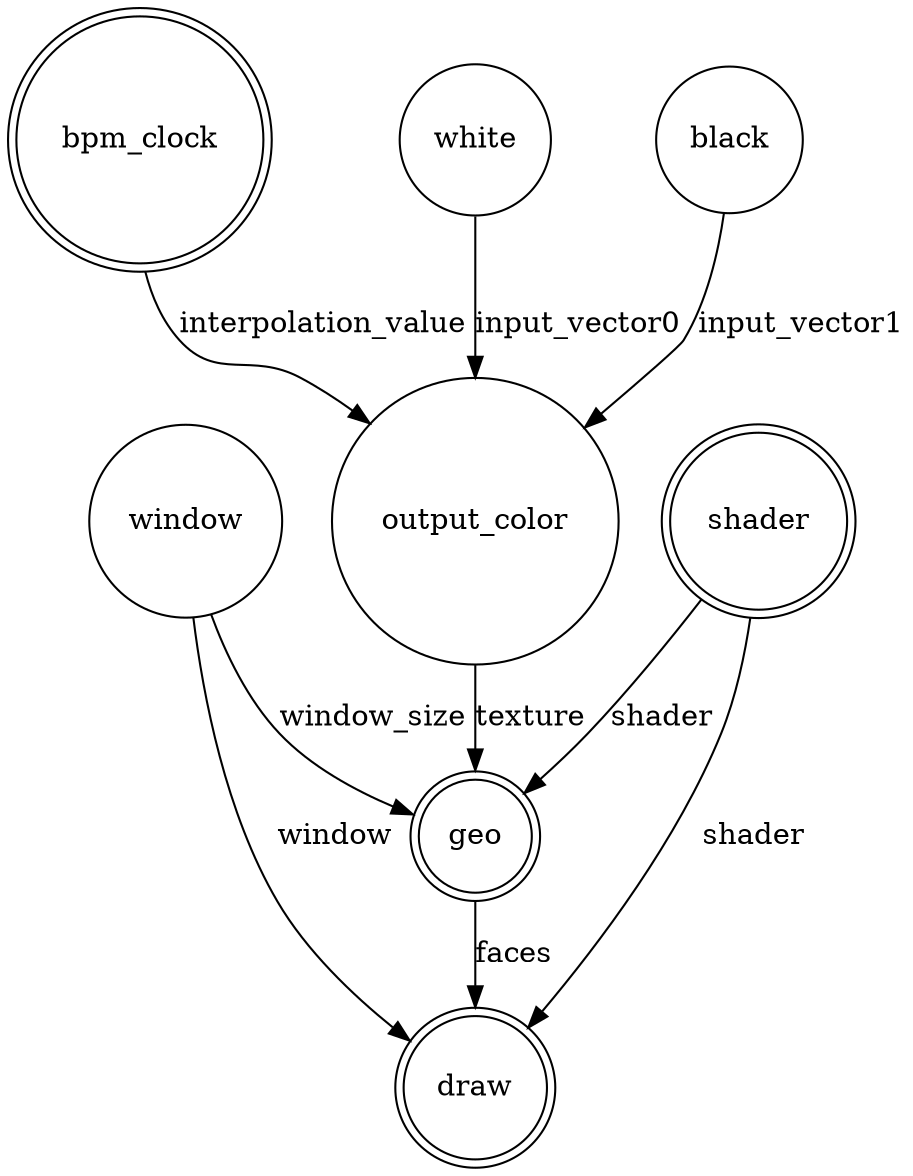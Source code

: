 digraph graphviz_graph {
	node [shape=circle]
	window [label=window]
	node [shape=doublecircle]
	bpm_clock [label=bpm_clock]
	node [shape=circle]
	white [label=white]
	node [shape=circle]
	black [label=black]
	node [shape=circle]
	output_color [label=output_color]
	node [shape=doublecircle]
	shader [label=shader]
	node [shape=doublecircle]
	geo [label=geo]
	node [shape=doublecircle]
	draw [label=draw]
	bpm_clock -> output_color [label=interpolation_value]
	white -> output_color [label=input_vector0]
	black -> output_color [label=input_vector1]
	shader -> geo [label=shader]
	output_color -> geo [label=texture]
	window -> geo [label=window_size]
	geo -> draw [label=faces]
	shader -> draw [label=shader]
	window -> draw [label=window]
}
